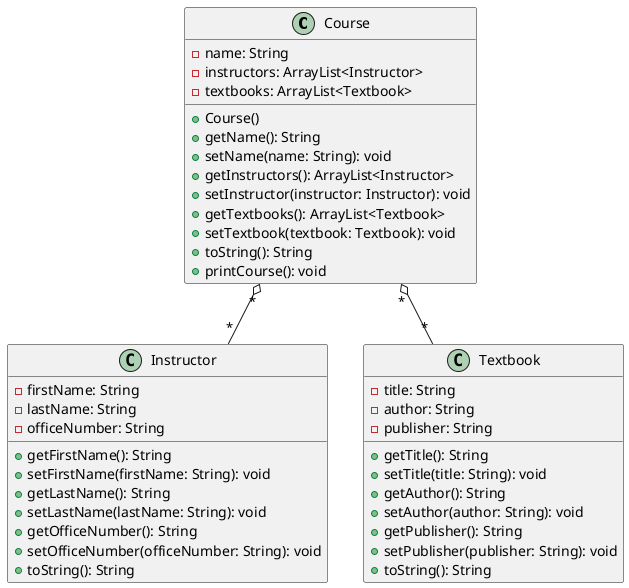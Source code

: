 @startuml

class Course {
  - name: String
  - instructors: ArrayList<Instructor>
  - textbooks: ArrayList<Textbook>

  + Course()
  + getName(): String
  + setName(name: String): void
  + getInstructors(): ArrayList<Instructor>
  + setInstructor(instructor: Instructor): void
  + getTextbooks(): ArrayList<Textbook>
  + setTextbook(textbook: Textbook): void
  + toString(): String
  + printCourse(): void
}

class Instructor {
  - firstName: String
  - lastName: String
  - officeNumber: String

  + getFirstName(): String
  + setFirstName(firstName: String): void
  + getLastName(): String
  + setLastName(lastName: String): void
  + getOfficeNumber(): String
  + setOfficeNumber(officeNumber: String): void
  + toString(): String
}

class Textbook {
  - title: String
  - author: String
  - publisher: String

  + getTitle(): String
  + setTitle(title: String): void
  + getAuthor(): String
  + setAuthor(author: String): void
  + getPublisher(): String
  + setPublisher(publisher: String): void
  + toString(): String
}

Course "*" o-- "*" Instructor
Course "*" o-- "*" Textbook

@enduml